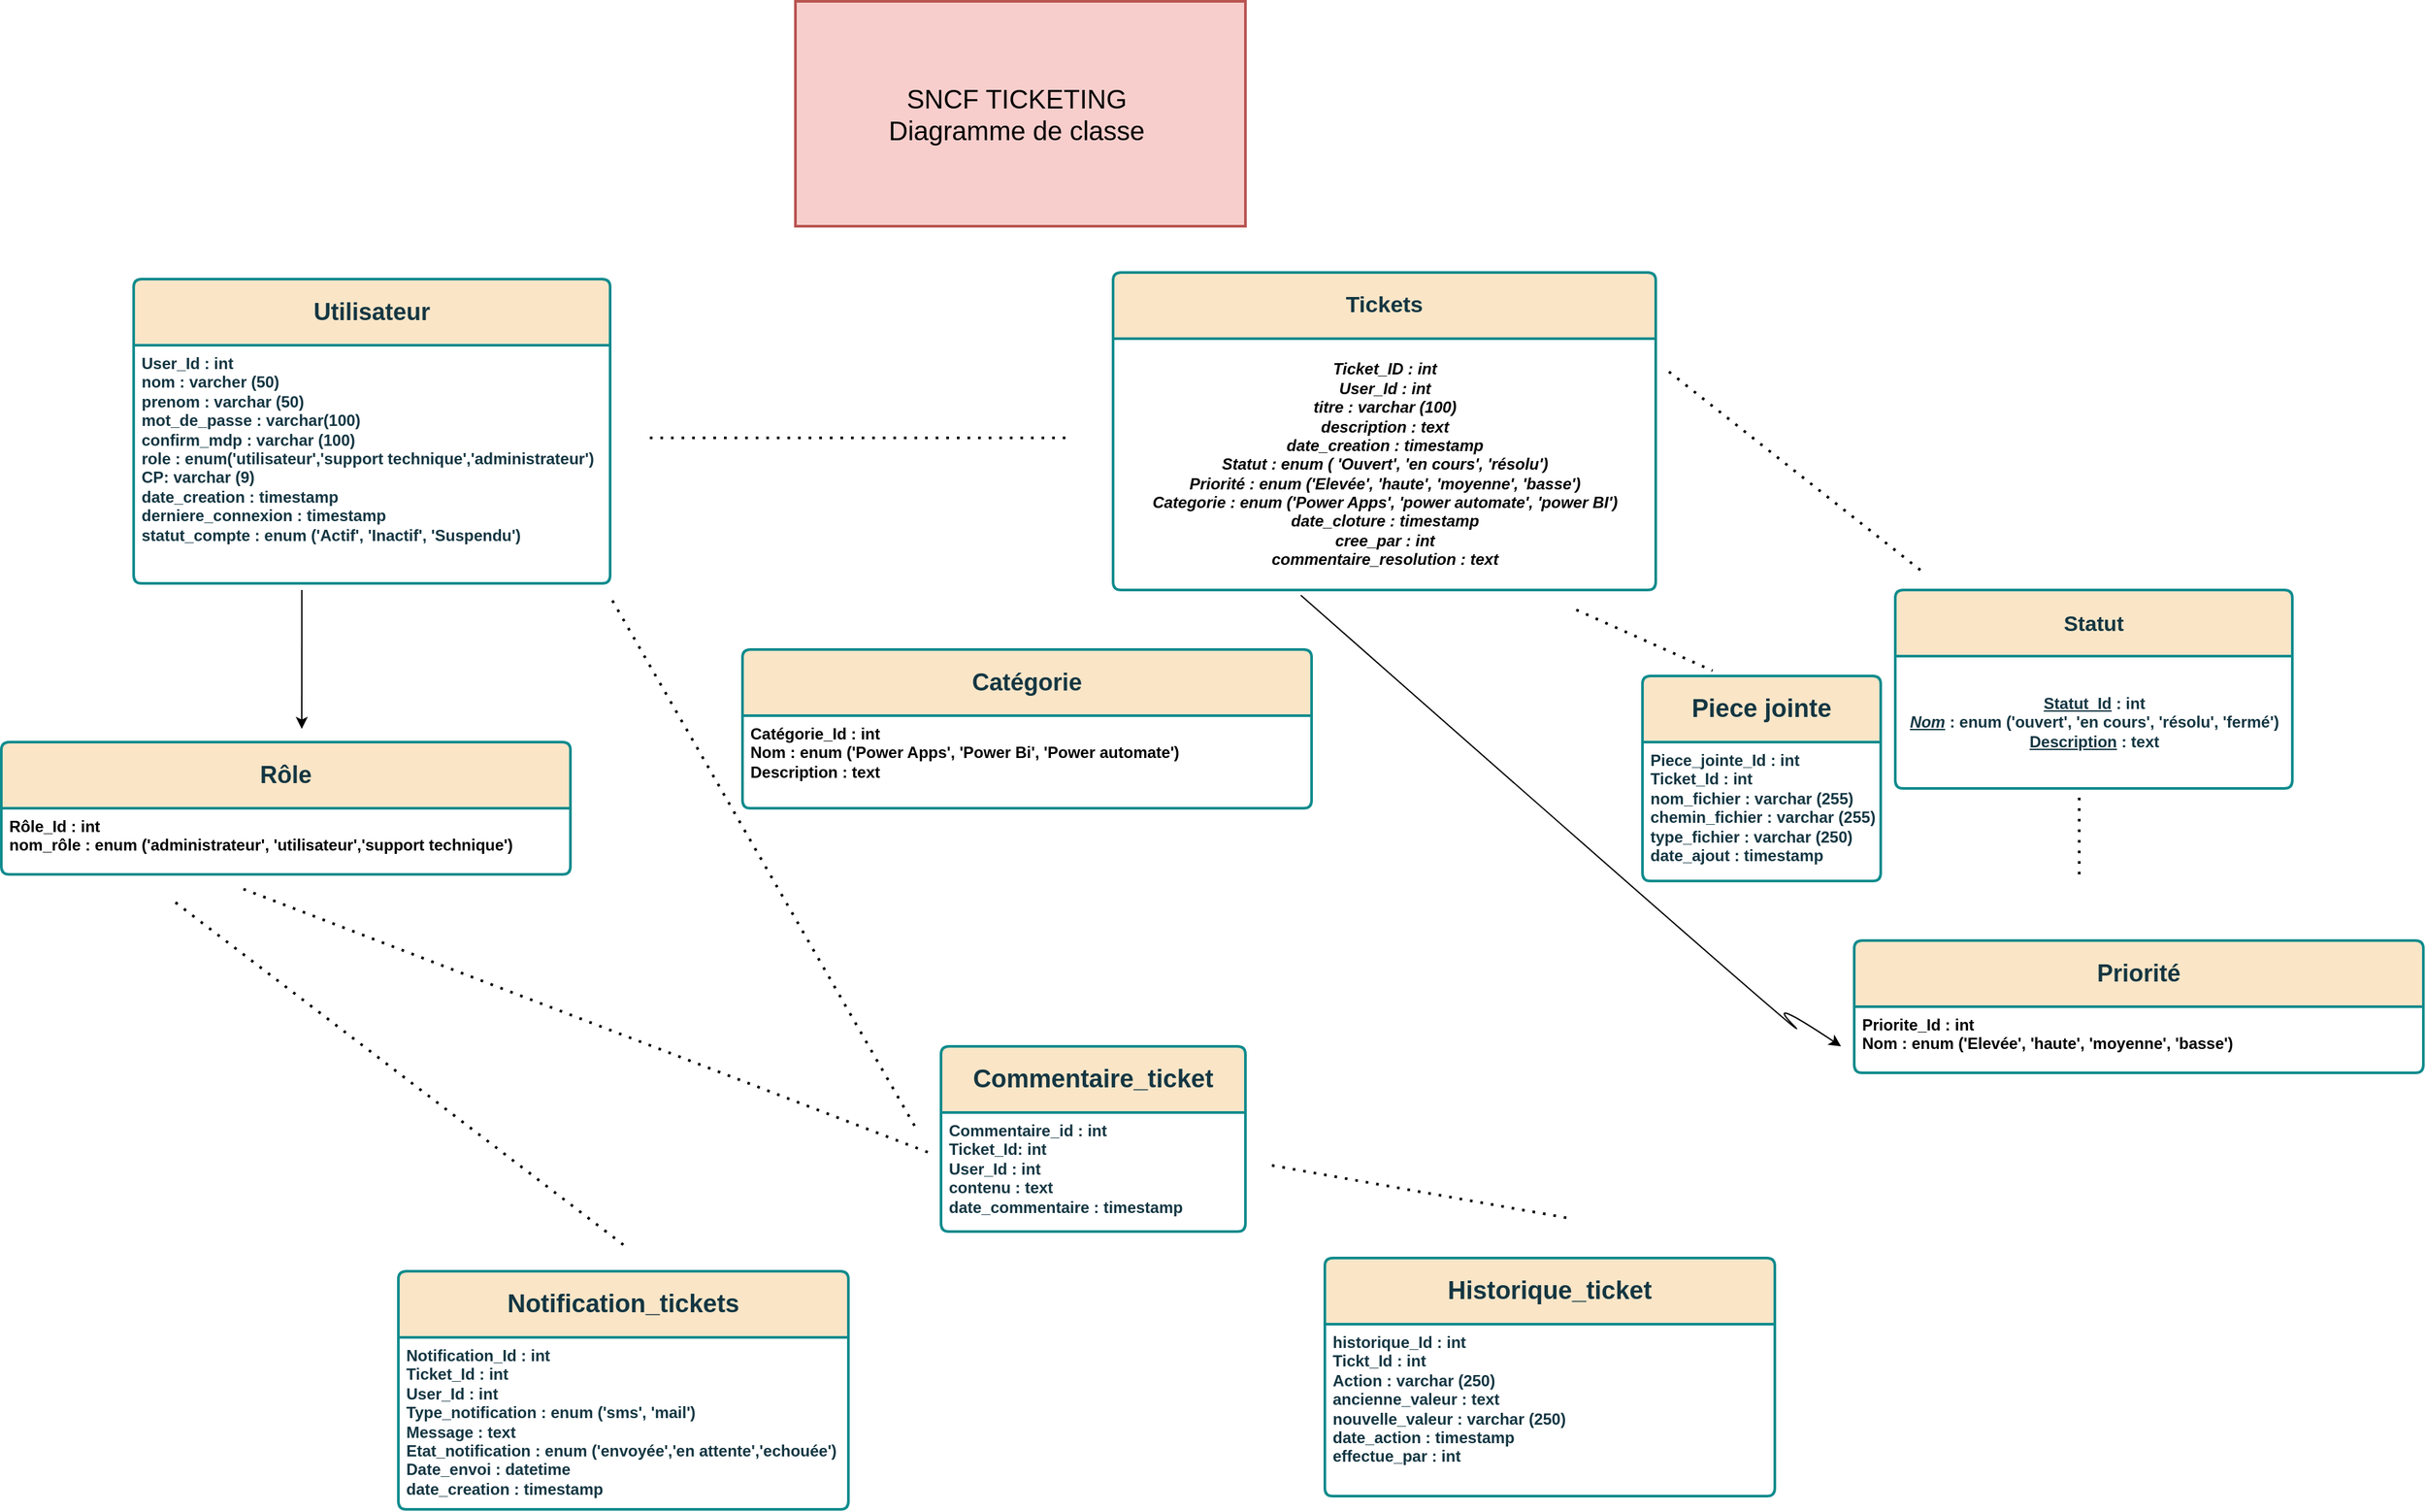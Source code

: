 <mxfile version="24.7.8">
  <diagram name="Page-1" id="Aq4kbopEWrjM9SYJoGlc">
    <mxGraphModel dx="3781" dy="2365" grid="1" gridSize="10" guides="1" tooltips="1" connect="1" arrows="1" fold="1" page="1" pageScale="1" pageWidth="827" pageHeight="1169" math="0" shadow="0">
      <root>
        <mxCell id="0" />
        <mxCell id="1" parent="0" />
        <mxCell id="es0-CAbEwklElxK_QyLV-5" value="&lt;b&gt;&lt;font style=&quot;font-size: 18px;&quot;&gt;Rôle&lt;/font&gt;&lt;/b&gt;" style="swimlane;childLayout=stackLayout;horizontal=1;startSize=50;horizontalStack=0;rounded=1;fontSize=14;fontStyle=0;strokeWidth=2;resizeParent=0;resizeLast=1;shadow=0;dashed=0;align=center;arcSize=4;whiteSpace=wrap;html=1;labelBackgroundColor=none;fillColor=#FAE5C7;strokeColor=#0F8B8D;fontColor=#143642;" parent="1" vertex="1">
          <mxGeometry x="-190" y="430" width="430" height="100" as="geometry" />
        </mxCell>
        <mxCell id="es0-CAbEwklElxK_QyLV-6" value="&lt;b&gt;&lt;font color=&quot;#000000&quot;&gt;Rôle_Id : int&lt;br&gt;&lt;/font&gt;&lt;/b&gt;&lt;div&gt;&lt;b style=&quot;&quot;&gt;&lt;font color=&quot;#000000&quot;&gt;nom_rôle : enum (&#39;administrateur&#39;, &#39;utilisateur&#39;,&#39;support technique&#39;)&lt;/font&gt;&lt;/b&gt;&lt;/div&gt;" style="align=left;strokeColor=none;fillColor=none;spacingLeft=4;fontSize=12;verticalAlign=top;resizable=0;rotatable=0;part=1;html=1;labelBackgroundColor=none;fontColor=#143642;" parent="es0-CAbEwklElxK_QyLV-5" vertex="1">
          <mxGeometry y="50" width="430" height="50" as="geometry" />
        </mxCell>
        <mxCell id="es0-CAbEwklElxK_QyLV-7" value="&lt;b&gt;&lt;font style=&quot;font-size: 19px;&quot;&gt;Piece jointe&lt;/font&gt;&lt;/b&gt;" style="swimlane;childLayout=stackLayout;horizontal=1;startSize=50;horizontalStack=0;rounded=1;fontSize=14;fontStyle=0;strokeWidth=2;resizeParent=0;resizeLast=1;shadow=0;dashed=0;align=center;arcSize=4;whiteSpace=wrap;html=1;labelBackgroundColor=none;fillColor=#FAE5C7;strokeColor=#0F8B8D;fontColor=#143642;" parent="1" vertex="1">
          <mxGeometry x="1050" y="380" width="180" height="155" as="geometry" />
        </mxCell>
        <mxCell id="es0-CAbEwklElxK_QyLV-8" value="&lt;b&gt;Piece_jointe_Id : int&lt;/b&gt;&lt;div&gt;&lt;b&gt;Ticket_Id : int&lt;/b&gt;&lt;/div&gt;&lt;div&gt;&lt;b&gt;nom_fichier : varchar (255)&lt;/b&gt;&lt;/div&gt;&lt;div&gt;&lt;b&gt;chemin_fichier : varchar (255)&lt;/b&gt;&lt;/div&gt;&lt;div&gt;&lt;b&gt;type_fichier : varchar (250)&lt;/b&gt;&lt;/div&gt;&lt;div&gt;&lt;b&gt;date_ajout : timestamp&lt;/b&gt;&lt;/div&gt;" style="align=left;strokeColor=none;fillColor=none;spacingLeft=4;fontSize=12;verticalAlign=top;resizable=0;rotatable=0;part=1;html=1;labelBackgroundColor=none;fontColor=#143642;" parent="es0-CAbEwklElxK_QyLV-7" vertex="1">
          <mxGeometry y="50" width="180" height="105" as="geometry" />
        </mxCell>
        <mxCell id="es0-CAbEwklElxK_QyLV-9" value="&lt;b&gt;&lt;font style=&quot;font-size: 18px;&quot;&gt;Utilisateur&lt;/font&gt;&lt;/b&gt;" style="swimlane;childLayout=stackLayout;horizontal=1;startSize=50;horizontalStack=0;rounded=1;fontSize=14;fontStyle=0;strokeWidth=2;resizeParent=0;resizeLast=1;shadow=0;dashed=0;align=center;arcSize=4;whiteSpace=wrap;html=1;labelBackgroundColor=none;fillColor=#FAE5C7;strokeColor=#0F8B8D;fontColor=#143642;" parent="1" vertex="1">
          <mxGeometry x="-90" y="80" width="360" height="230" as="geometry" />
        </mxCell>
        <mxCell id="es0-CAbEwklElxK_QyLV-10" value="&lt;b&gt;User_Id : int&lt;/b&gt;&lt;div&gt;&lt;b&gt;nom : varcher (50)&lt;/b&gt;&lt;/div&gt;&lt;div&gt;&lt;b&gt;prenom : varchar (50)&lt;/b&gt;&lt;/div&gt;&lt;div&gt;&lt;b&gt;mot_de_passe : varchar(100)&lt;/b&gt;&lt;/div&gt;&lt;div&gt;&lt;b&gt;confirm_mdp : varchar (100)&lt;/b&gt;&lt;/div&gt;&lt;div&gt;&lt;b&gt;role : enum(&#39;utilisateur&#39;,&#39;support technique&#39;,&#39;administrateur&#39;)&lt;/b&gt;&lt;/div&gt;&lt;div&gt;&lt;b&gt;CP: varchar (9)&lt;/b&gt;&lt;/div&gt;&lt;div&gt;&lt;b&gt;date_creation : timestamp&lt;/b&gt;&lt;/div&gt;&lt;div&gt;&lt;b&gt;derniere_connexion : timestamp&lt;/b&gt;&lt;/div&gt;&lt;div&gt;&lt;b&gt;statut_compte : enum (&#39;Actif&#39;, &#39;Inactif&#39;, &#39;Suspendu&#39;)&lt;/b&gt;&lt;/div&gt;" style="align=left;strokeColor=none;fillColor=none;spacingLeft=4;fontSize=12;verticalAlign=top;resizable=0;rotatable=0;part=1;html=1;labelBackgroundColor=none;fontColor=#143642;" parent="es0-CAbEwklElxK_QyLV-9" vertex="1">
          <mxGeometry y="50" width="360" height="180" as="geometry" />
        </mxCell>
        <mxCell id="es0-CAbEwklElxK_QyLV-21" value="&lt;span style=&quot;font-size: 17px;&quot;&gt;&lt;b&gt;Tickets&lt;/b&gt;&lt;/span&gt;" style="swimlane;childLayout=stackLayout;horizontal=1;startSize=50;horizontalStack=0;rounded=1;fontSize=14;fontStyle=0;strokeWidth=2;resizeParent=0;resizeLast=1;shadow=0;dashed=0;align=center;arcSize=4;whiteSpace=wrap;html=1;fillColor=#FAE5C7;strokeColor=#0F8B8D;labelBackgroundColor=none;fontColor=#143642;" parent="1" vertex="1">
          <mxGeometry x="650" y="75" width="410" height="240" as="geometry" />
        </mxCell>
        <mxCell id="es0-CAbEwklElxK_QyLV-23" value="&lt;b&gt;&lt;i style=&quot;&quot;&gt;&lt;font color=&quot;#000000&quot;&gt;Ticket_ID : int&lt;/font&gt;&lt;/i&gt;&lt;/b&gt;&lt;div&gt;&lt;b&gt;&lt;i style=&quot;&quot;&gt;&lt;font color=&quot;#000000&quot;&gt;User_Id : int&lt;/font&gt;&lt;/i&gt;&lt;/b&gt;&lt;/div&gt;&lt;div&gt;&lt;b&gt;&lt;i style=&quot;&quot;&gt;&lt;font color=&quot;#000000&quot;&gt;titre : varchar (100)&lt;/font&gt;&lt;/i&gt;&lt;/b&gt;&lt;/div&gt;&lt;div&gt;&lt;b&gt;&lt;i style=&quot;&quot;&gt;&lt;font color=&quot;#000000&quot;&gt;description : text&lt;/font&gt;&lt;/i&gt;&lt;/b&gt;&lt;/div&gt;&lt;div&gt;&lt;b&gt;&lt;i style=&quot;&quot;&gt;&lt;font color=&quot;#000000&quot;&gt;date_creation : timestamp&lt;/font&gt;&lt;/i&gt;&lt;/b&gt;&lt;/div&gt;&lt;div&gt;&lt;b&gt;&lt;i style=&quot;&quot;&gt;&lt;font color=&quot;#000000&quot;&gt;Statut : enum ( &#39;Ouvert&#39;, &#39;en cours&#39;, &#39;résolu&#39;)&lt;/font&gt;&lt;/i&gt;&lt;/b&gt;&lt;/div&gt;&lt;div&gt;&lt;b&gt;&lt;i style=&quot;&quot;&gt;&lt;font color=&quot;#000000&quot;&gt;Priorité : enum (&#39;Elevée&#39;, &#39;haute&#39;, &#39;moyenne&#39;, &#39;basse&#39;)&lt;/font&gt;&lt;/i&gt;&lt;/b&gt;&lt;/div&gt;&lt;div&gt;&lt;b&gt;&lt;i style=&quot;&quot;&gt;&lt;font color=&quot;#000000&quot;&gt;Categorie : enum (&#39;Power Apps&#39;, &#39;power automate&#39;, &#39;power BI&#39;)&lt;/font&gt;&lt;/i&gt;&lt;/b&gt;&lt;/div&gt;&lt;div&gt;&lt;b&gt;&lt;i style=&quot;&quot;&gt;&lt;font color=&quot;#000000&quot;&gt;date_cloture : timestamp&lt;/font&gt;&lt;/i&gt;&lt;/b&gt;&lt;/div&gt;&lt;div&gt;&lt;b&gt;&lt;i style=&quot;&quot;&gt;&lt;font color=&quot;#000000&quot;&gt;cree_par : int&lt;/font&gt;&lt;/i&gt;&lt;/b&gt;&lt;/div&gt;&lt;div&gt;&lt;b&gt;&lt;i style=&quot;&quot;&gt;&lt;font color=&quot;#000000&quot;&gt;commentaire_resolution : text&lt;/font&gt;&lt;/i&gt;&lt;/b&gt;&lt;/div&gt;" style="text;html=1;align=center;verticalAlign=middle;resizable=0;points=[];autosize=1;strokeColor=none;fillColor=none;labelBackgroundColor=none;fontColor=#143642;" parent="es0-CAbEwklElxK_QyLV-21" vertex="1">
          <mxGeometry y="50" width="410" height="190" as="geometry" />
        </mxCell>
        <mxCell id="r3hg1146miaM-FM4Wl79-9" value="&lt;font style=&quot;font-size: 16px;&quot;&gt;&lt;b&gt;Statut&lt;/b&gt;&lt;/font&gt;" style="swimlane;childLayout=stackLayout;horizontal=1;startSize=50;horizontalStack=0;rounded=1;fontSize=14;fontStyle=0;strokeWidth=2;resizeParent=0;resizeLast=1;shadow=0;dashed=0;align=center;arcSize=4;whiteSpace=wrap;html=1;fillColor=#FAE5C7;strokeColor=#0F8B8D;labelBackgroundColor=none;fontColor=#143642;" parent="1" vertex="1">
          <mxGeometry x="1241" y="315" width="300" height="150" as="geometry" />
        </mxCell>
        <mxCell id="r3hg1146miaM-FM4Wl79-10" value="&lt;b&gt;&lt;u&gt;Statut_Id&lt;/u&gt; : int&lt;/b&gt;&lt;div&gt;&lt;b&gt;&lt;i&gt;&lt;u&gt;Nom&lt;/u&gt;&lt;/i&gt; : enum (&#39;ouvert&#39;, &#39;en cours&#39;, &#39;résolu&#39;, &#39;fermé&#39;)&lt;/b&gt;&lt;/div&gt;&lt;div&gt;&lt;b&gt;&lt;u&gt;Description&lt;/u&gt; : text&lt;font color=&quot;#ff0000&quot;&gt;&lt;br&gt;&lt;/font&gt;&lt;/b&gt;&lt;/div&gt;" style="text;html=1;align=center;verticalAlign=middle;resizable=0;points=[];autosize=1;strokeColor=none;fillColor=none;labelBackgroundColor=none;fontColor=#143642;" parent="r3hg1146miaM-FM4Wl79-9" vertex="1">
          <mxGeometry y="50" width="300" height="100" as="geometry" />
        </mxCell>
        <mxCell id="xiB_6Yv6OD1pWSvtleal-10" value="&lt;b&gt;&lt;font style=&quot;font-size: 18px;&quot;&gt;Priorité&lt;/font&gt;&lt;/b&gt;" style="swimlane;childLayout=stackLayout;horizontal=1;startSize=50;horizontalStack=0;rounded=1;fontSize=14;fontStyle=0;strokeWidth=2;resizeParent=0;resizeLast=1;shadow=0;dashed=0;align=center;arcSize=4;whiteSpace=wrap;html=1;labelBackgroundColor=none;fillColor=#FAE5C7;strokeColor=#0F8B8D;fontColor=#143642;" vertex="1" parent="1">
          <mxGeometry x="1210" y="580" width="430" height="100" as="geometry" />
        </mxCell>
        <mxCell id="xiB_6Yv6OD1pWSvtleal-11" value="&lt;font color=&quot;#000000&quot;&gt;&lt;b&gt;Priorite_Id : int&lt;/b&gt;&lt;/font&gt;&lt;div&gt;&lt;font color=&quot;#000000&quot;&gt;&lt;b&gt;Nom : enum (&#39;Elevée&#39;, &#39;haute&#39;, &#39;moyenne&#39;, &#39;basse&#39;)&lt;/b&gt;&lt;/font&gt;&lt;/div&gt;" style="align=left;strokeColor=none;fillColor=none;spacingLeft=4;fontSize=12;verticalAlign=top;resizable=0;rotatable=0;part=1;html=1;labelBackgroundColor=none;fontColor=#143642;" vertex="1" parent="xiB_6Yv6OD1pWSvtleal-10">
          <mxGeometry y="50" width="430" height="50" as="geometry" />
        </mxCell>
        <mxCell id="xiB_6Yv6OD1pWSvtleal-13" value="&lt;b&gt;&lt;font style=&quot;font-size: 19px;&quot;&gt;Commentaire_ticket&lt;/font&gt;&lt;/b&gt;" style="swimlane;childLayout=stackLayout;horizontal=1;startSize=50;horizontalStack=0;rounded=1;fontSize=14;fontStyle=0;strokeWidth=2;resizeParent=0;resizeLast=1;shadow=0;dashed=0;align=center;arcSize=4;whiteSpace=wrap;html=1;labelBackgroundColor=none;fillColor=#FAE5C7;strokeColor=#0F8B8D;fontColor=#143642;" vertex="1" parent="1">
          <mxGeometry x="520" y="660" width="230" height="140" as="geometry" />
        </mxCell>
        <mxCell id="xiB_6Yv6OD1pWSvtleal-14" value="&lt;b&gt;Commentaire_id : int&lt;/b&gt;&lt;div&gt;&lt;b&gt;Ticket_Id: int&lt;/b&gt;&lt;/div&gt;&lt;div&gt;&lt;b&gt;User_Id : int&lt;/b&gt;&lt;/div&gt;&lt;div&gt;&lt;b&gt;contenu : text&amp;nbsp;&lt;/b&gt;&lt;/div&gt;&lt;div&gt;&lt;b&gt;date_commentaire : timestamp&amp;nbsp;&lt;br&gt;&lt;/b&gt;&lt;div&gt;&lt;b&gt;&lt;br&gt;&lt;/b&gt;&lt;/div&gt;&lt;/div&gt;" style="align=left;strokeColor=none;fillColor=none;spacingLeft=4;fontSize=12;verticalAlign=top;resizable=0;rotatable=0;part=1;html=1;labelBackgroundColor=none;fontColor=#143642;" vertex="1" parent="xiB_6Yv6OD1pWSvtleal-13">
          <mxGeometry y="50" width="230" height="90" as="geometry" />
        </mxCell>
        <mxCell id="xiB_6Yv6OD1pWSvtleal-15" value="&lt;b&gt;&lt;font style=&quot;font-size: 19px;&quot;&gt;Notification_tickets&lt;/font&gt;&lt;/b&gt;" style="swimlane;childLayout=stackLayout;horizontal=1;startSize=50;horizontalStack=0;rounded=1;fontSize=14;fontStyle=0;strokeWidth=2;resizeParent=0;resizeLast=1;shadow=0;dashed=0;align=center;arcSize=4;whiteSpace=wrap;html=1;labelBackgroundColor=none;fillColor=#FAE5C7;strokeColor=#0F8B8D;fontColor=#143642;" vertex="1" parent="1">
          <mxGeometry x="110" y="830" width="340" height="180" as="geometry" />
        </mxCell>
        <mxCell id="xiB_6Yv6OD1pWSvtleal-16" value="&lt;div&gt;&lt;div&gt;&lt;b&gt;Notification_Id : int&lt;/b&gt;&lt;/div&gt;&lt;/div&gt;&lt;div&gt;&lt;b&gt;Ticket_Id : int&lt;/b&gt;&lt;/div&gt;&lt;div&gt;&lt;b&gt;User_Id : int&lt;/b&gt;&lt;/div&gt;&lt;div&gt;&lt;b&gt;Type_notification : enum (&#39;sms&#39;, &#39;mail&#39;)&lt;/b&gt;&lt;/div&gt;&lt;div&gt;&lt;b&gt;Message : text&lt;/b&gt;&lt;/div&gt;&lt;div&gt;&lt;b&gt;Etat_notification : enum (&#39;envoyée&#39;,&#39;en attente&#39;,&#39;echouée&#39;)&lt;/b&gt;&lt;/div&gt;&lt;div&gt;&lt;b&gt;Date_envoi : datetime&lt;/b&gt;&lt;/div&gt;&lt;div&gt;&lt;b&gt;date_creation : timestamp&lt;/b&gt;&lt;/div&gt;" style="align=left;strokeColor=none;fillColor=none;spacingLeft=4;fontSize=12;verticalAlign=top;resizable=0;rotatable=0;part=1;html=1;labelBackgroundColor=none;fontColor=#143642;" vertex="1" parent="xiB_6Yv6OD1pWSvtleal-15">
          <mxGeometry y="50" width="340" height="130" as="geometry" />
        </mxCell>
        <mxCell id="xiB_6Yv6OD1pWSvtleal-17" value="&lt;b&gt;&lt;font style=&quot;font-size: 18px;&quot;&gt;Catégorie&lt;/font&gt;&lt;/b&gt;" style="swimlane;childLayout=stackLayout;horizontal=1;startSize=50;horizontalStack=0;rounded=1;fontSize=14;fontStyle=0;strokeWidth=2;resizeParent=0;resizeLast=1;shadow=0;dashed=0;align=center;arcSize=4;whiteSpace=wrap;html=1;labelBackgroundColor=none;fillColor=#FAE5C7;strokeColor=#0F8B8D;fontColor=#143642;" vertex="1" parent="1">
          <mxGeometry x="370" y="360" width="430" height="120" as="geometry" />
        </mxCell>
        <mxCell id="xiB_6Yv6OD1pWSvtleal-18" value="&lt;font color=&quot;#000000&quot;&gt;&lt;b&gt;Catégorie_Id : int&lt;/b&gt;&lt;/font&gt;&lt;div&gt;&lt;font color=&quot;#000000&quot;&gt;&lt;b&gt;Nom : enum (&#39;Power Apps&#39;, &#39;Power Bi&#39;, &#39;Power automate&#39;)&lt;/b&gt;&lt;/font&gt;&lt;/div&gt;&lt;div&gt;&lt;font color=&quot;#000000&quot;&gt;&lt;b&gt;Description : text&lt;/b&gt;&lt;/font&gt;&lt;/div&gt;" style="align=left;strokeColor=none;fillColor=none;spacingLeft=4;fontSize=12;verticalAlign=top;resizable=0;rotatable=0;part=1;html=1;labelBackgroundColor=none;fontColor=#143642;" vertex="1" parent="xiB_6Yv6OD1pWSvtleal-17">
          <mxGeometry y="50" width="430" height="70" as="geometry" />
        </mxCell>
        <mxCell id="xiB_6Yv6OD1pWSvtleal-19" value="&lt;b&gt;&lt;font style=&quot;font-size: 19px;&quot;&gt;Historique_ticket&lt;/font&gt;&lt;/b&gt;" style="swimlane;childLayout=stackLayout;horizontal=1;startSize=50;horizontalStack=0;rounded=1;fontSize=14;fontStyle=0;strokeWidth=2;resizeParent=0;resizeLast=1;shadow=0;dashed=0;align=center;arcSize=4;whiteSpace=wrap;html=1;labelBackgroundColor=none;fillColor=#FAE5C7;strokeColor=#0F8B8D;fontColor=#143642;" vertex="1" parent="1">
          <mxGeometry x="810" y="820" width="340" height="180" as="geometry" />
        </mxCell>
        <mxCell id="xiB_6Yv6OD1pWSvtleal-20" value="&lt;div&gt;&lt;div&gt;&lt;b&gt;historique_Id : int&lt;/b&gt;&lt;/div&gt;&lt;/div&gt;&lt;div&gt;&lt;b&gt;Tickt_Id : int&lt;/b&gt;&lt;/div&gt;&lt;div&gt;&lt;b&gt;Action : varchar (250)&lt;/b&gt;&lt;/div&gt;&lt;div&gt;&lt;b&gt;ancienne_valeur : text&lt;/b&gt;&lt;/div&gt;&lt;div&gt;&lt;b&gt;nouvelle_valeur : varchar (250)&lt;/b&gt;&lt;/div&gt;&lt;div&gt;&lt;b&gt;date_action : timestamp&lt;/b&gt;&lt;/div&gt;&lt;div&gt;&lt;b&gt;effectue_par : int&lt;/b&gt;&lt;/div&gt;" style="align=left;strokeColor=none;fillColor=none;spacingLeft=4;fontSize=12;verticalAlign=top;resizable=0;rotatable=0;part=1;html=1;labelBackgroundColor=none;fontColor=#143642;" vertex="1" parent="xiB_6Yv6OD1pWSvtleal-19">
          <mxGeometry y="50" width="340" height="130" as="geometry" />
        </mxCell>
        <mxCell id="xiB_6Yv6OD1pWSvtleal-21" value="&lt;font style=&quot;font-size: 20px;&quot;&gt;SNCF TICKETING&amp;nbsp;&lt;/font&gt;&lt;div style=&quot;font-size: 20px;&quot;&gt;&lt;font style=&quot;font-size: 20px;&quot;&gt;Diagramme de classe&amp;nbsp;&lt;/font&gt;&lt;/div&gt;" style="rounded=0;whiteSpace=wrap;html=1;fillColor=#f8cecc;strokeColor=#b85450;strokeWidth=2;" vertex="1" parent="1">
          <mxGeometry x="410" y="-130" width="340" height="170" as="geometry" />
        </mxCell>
        <mxCell id="xiB_6Yv6OD1pWSvtleal-22" value="" style="endArrow=classic;html=1;rounded=0;exitX=0.353;exitY=1.028;exitDx=0;exitDy=0;exitPerimeter=0;" edge="1" parent="1" source="es0-CAbEwklElxK_QyLV-10">
          <mxGeometry width="50" height="50" relative="1" as="geometry">
            <mxPoint x="20" y="360" as="sourcePoint" />
            <mxPoint x="37" y="420" as="targetPoint" />
          </mxGeometry>
        </mxCell>
        <mxCell id="xiB_6Yv6OD1pWSvtleal-23" value="" style="endArrow=none;dashed=1;html=1;dashPattern=1 3;strokeWidth=2;rounded=0;" edge="1" parent="1">
          <mxGeometry width="50" height="50" relative="1" as="geometry">
            <mxPoint x="300" y="200" as="sourcePoint" />
            <mxPoint x="620" y="200" as="targetPoint" />
          </mxGeometry>
        </mxCell>
        <mxCell id="xiB_6Yv6OD1pWSvtleal-26" value="" style="endArrow=none;dashed=1;html=1;dashPattern=1 3;strokeWidth=2;rounded=0;" edge="1" parent="1">
          <mxGeometry width="50" height="50" relative="1" as="geometry">
            <mxPoint x="1070" y="150" as="sourcePoint" />
            <mxPoint x="1260" y="300" as="targetPoint" />
          </mxGeometry>
        </mxCell>
        <mxCell id="xiB_6Yv6OD1pWSvtleal-27" value="" style="endArrow=none;dashed=1;html=1;dashPattern=1 3;strokeWidth=2;rounded=0;entryX=0.294;entryY=-0.026;entryDx=0;entryDy=0;entryPerimeter=0;" edge="1" parent="1" target="es0-CAbEwklElxK_QyLV-7">
          <mxGeometry width="50" height="50" relative="1" as="geometry">
            <mxPoint x="1000" y="330" as="sourcePoint" />
            <mxPoint x="1060" y="410" as="targetPoint" />
          </mxGeometry>
        </mxCell>
        <mxCell id="xiB_6Yv6OD1pWSvtleal-28" value="" style="endArrow=none;dashed=1;html=1;dashPattern=1 3;strokeWidth=2;rounded=0;" edge="1" parent="1">
          <mxGeometry width="50" height="50" relative="1" as="geometry">
            <mxPoint x="1380" y="530" as="sourcePoint" />
            <mxPoint x="1380" y="470" as="targetPoint" />
          </mxGeometry>
        </mxCell>
        <mxCell id="xiB_6Yv6OD1pWSvtleal-29" value="" style="endArrow=none;dashed=1;html=1;dashPattern=1 3;strokeWidth=2;rounded=0;" edge="1" parent="1">
          <mxGeometry width="50" height="50" relative="1" as="geometry">
            <mxPoint x="770" y="750" as="sourcePoint" />
            <mxPoint x="995" y="790" as="targetPoint" />
          </mxGeometry>
        </mxCell>
        <mxCell id="xiB_6Yv6OD1pWSvtleal-30" value="" style="endArrow=none;dashed=1;html=1;dashPattern=1 3;strokeWidth=2;rounded=0;" edge="1" parent="1">
          <mxGeometry width="50" height="50" relative="1" as="geometry">
            <mxPoint x="500" y="720" as="sourcePoint" />
            <mxPoint x="270" y="320" as="targetPoint" />
          </mxGeometry>
        </mxCell>
        <mxCell id="xiB_6Yv6OD1pWSvtleal-31" value="" style="endArrow=none;dashed=1;html=1;dashPattern=1 3;strokeWidth=2;rounded=0;" edge="1" parent="1">
          <mxGeometry width="50" height="50" relative="1" as="geometry">
            <mxPoint x="510" y="740" as="sourcePoint" />
            <mxPoint x="-10" y="540" as="targetPoint" />
          </mxGeometry>
        </mxCell>
        <mxCell id="xiB_6Yv6OD1pWSvtleal-35" value="" style="endArrow=none;dashed=1;html=1;dashPattern=1 3;strokeWidth=2;rounded=0;" edge="1" parent="1">
          <mxGeometry width="50" height="50" relative="1" as="geometry">
            <mxPoint x="280" y="810" as="sourcePoint" />
            <mxPoint x="-60" y="550" as="targetPoint" />
          </mxGeometry>
        </mxCell>
        <mxCell id="xiB_6Yv6OD1pWSvtleal-36" value="" style="curved=1;endArrow=classic;html=1;rounded=0;exitX=0.346;exitY=1.021;exitDx=0;exitDy=0;exitPerimeter=0;" edge="1" parent="1" source="es0-CAbEwklElxK_QyLV-23">
          <mxGeometry width="50" height="50" relative="1" as="geometry">
            <mxPoint x="1140" y="670" as="sourcePoint" />
            <mxPoint x="1200" y="660" as="targetPoint" />
            <Array as="points">
              <mxPoint x="1190" y="670" />
              <mxPoint x="1140" y="620" />
            </Array>
          </mxGeometry>
        </mxCell>
      </root>
    </mxGraphModel>
  </diagram>
</mxfile>

